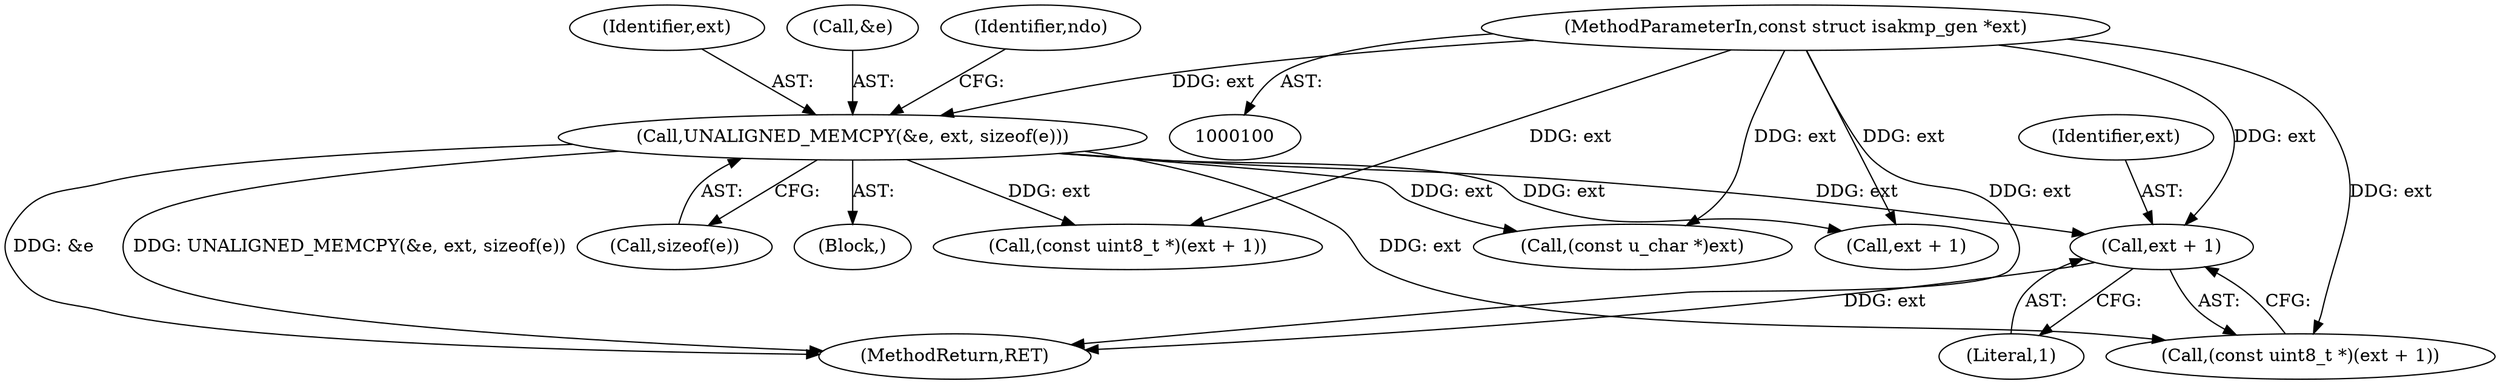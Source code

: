 digraph "0_tcpdump_c2ef693866beae071a24b45c49f9674af1df4028_0@pointer" {
"1000200" [label="(Call,ext + 1)"];
"1000122" [label="(Call,UNALIGNED_MEMCPY(&e, ext, sizeof(e)))"];
"1000103" [label="(MethodParameterIn,const struct isakmp_gen *ext)"];
"1000201" [label="(Identifier,ext)"];
"1000126" [label="(Call,sizeof(e))"];
"1000198" [label="(Call,(const uint8_t *)(ext + 1))"];
"1000207" [label="(Call,(const u_char *)ext)"];
"1000125" [label="(Identifier,ext)"];
"1000224" [label="(MethodReturn,RET)"];
"1000110" [label="(Block,)"];
"1000103" [label="(MethodParameterIn,const struct isakmp_gen *ext)"];
"1000122" [label="(Call,UNALIGNED_MEMCPY(&e, ext, sizeof(e)))"];
"1000161" [label="(Call,(const uint8_t *)(ext + 1))"];
"1000163" [label="(Call,ext + 1)"];
"1000202" [label="(Literal,1)"];
"1000123" [label="(Call,&e)"];
"1000130" [label="(Identifier,ndo)"];
"1000200" [label="(Call,ext + 1)"];
"1000200" -> "1000198"  [label="AST: "];
"1000200" -> "1000202"  [label="CFG: "];
"1000201" -> "1000200"  [label="AST: "];
"1000202" -> "1000200"  [label="AST: "];
"1000198" -> "1000200"  [label="CFG: "];
"1000200" -> "1000224"  [label="DDG: ext"];
"1000122" -> "1000200"  [label="DDG: ext"];
"1000103" -> "1000200"  [label="DDG: ext"];
"1000122" -> "1000110"  [label="AST: "];
"1000122" -> "1000126"  [label="CFG: "];
"1000123" -> "1000122"  [label="AST: "];
"1000125" -> "1000122"  [label="AST: "];
"1000126" -> "1000122"  [label="AST: "];
"1000130" -> "1000122"  [label="CFG: "];
"1000122" -> "1000224"  [label="DDG: &e"];
"1000122" -> "1000224"  [label="DDG: UNALIGNED_MEMCPY(&e, ext, sizeof(e))"];
"1000103" -> "1000122"  [label="DDG: ext"];
"1000122" -> "1000161"  [label="DDG: ext"];
"1000122" -> "1000163"  [label="DDG: ext"];
"1000122" -> "1000198"  [label="DDG: ext"];
"1000122" -> "1000207"  [label="DDG: ext"];
"1000103" -> "1000100"  [label="AST: "];
"1000103" -> "1000224"  [label="DDG: ext"];
"1000103" -> "1000161"  [label="DDG: ext"];
"1000103" -> "1000163"  [label="DDG: ext"];
"1000103" -> "1000198"  [label="DDG: ext"];
"1000103" -> "1000207"  [label="DDG: ext"];
}

